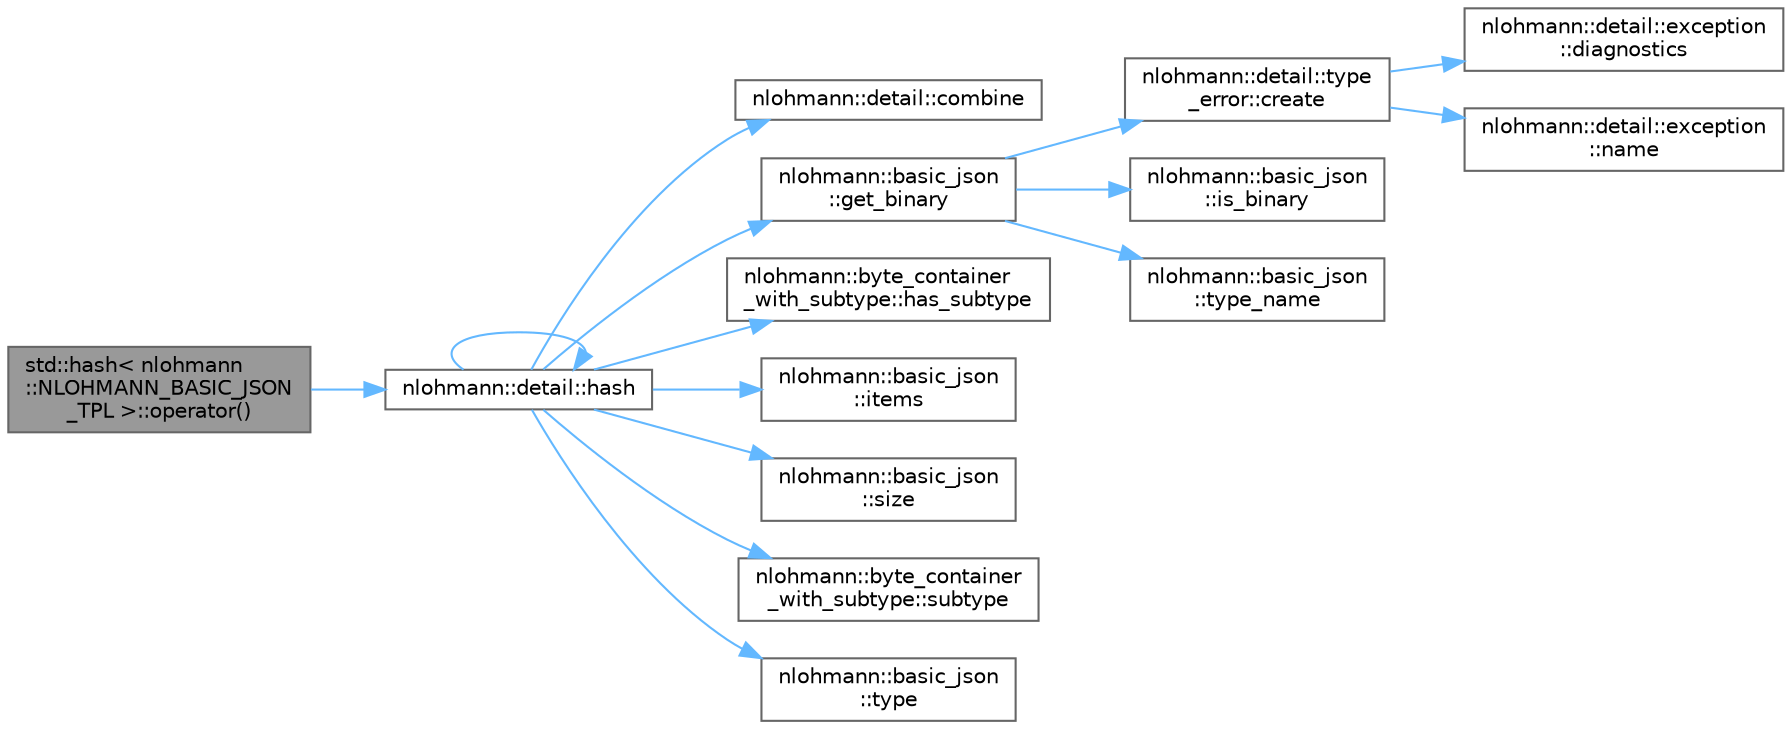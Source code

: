 digraph "std::hash&lt; nlohmann::NLOHMANN_BASIC_JSON_TPL &gt;::operator()"
{
 // LATEX_PDF_SIZE
  bgcolor="transparent";
  edge [fontname=Helvetica,fontsize=10,labelfontname=Helvetica,labelfontsize=10];
  node [fontname=Helvetica,fontsize=10,shape=box,height=0.2,width=0.4];
  rankdir="LR";
  Node1 [id="Node000001",label="std::hash\< nlohmann\l::NLOHMANN_BASIC_JSON\l_TPL \>::operator()",height=0.2,width=0.4,color="gray40", fillcolor="grey60", style="filled", fontcolor="black",tooltip=" "];
  Node1 -> Node2 [id="edge1_Node000001_Node000002",color="steelblue1",style="solid",tooltip=" "];
  Node2 [id="Node000002",label="nlohmann::detail::hash",height=0.2,width=0.4,color="grey40", fillcolor="white", style="filled",URL="$namespacenlohmann_1_1detail.html#a679e5e522ac6afa5d5923292fab450b8",tooltip="hash a JSON value"];
  Node2 -> Node3 [id="edge2_Node000002_Node000003",color="steelblue1",style="solid",tooltip=" "];
  Node3 [id="Node000003",label="nlohmann::detail::combine",height=0.2,width=0.4,color="grey40", fillcolor="white", style="filled",URL="$namespacenlohmann_1_1detail.html#a66eb4d912b6f872d6983f7d0826f32c6",tooltip=" "];
  Node2 -> Node4 [id="edge3_Node000002_Node000004",color="steelblue1",style="solid",tooltip=" "];
  Node4 [id="Node000004",label="nlohmann::basic_json\l::get_binary",height=0.2,width=0.4,color="grey40", fillcolor="white", style="filled",URL="$classnlohmann_1_1basic__json.html#a23c2e02101cc62e1aec1d6ddaef0e340",tooltip="get a binary value"];
  Node4 -> Node5 [id="edge4_Node000004_Node000005",color="steelblue1",style="solid",tooltip=" "];
  Node5 [id="Node000005",label="nlohmann::detail::type\l_error::create",height=0.2,width=0.4,color="grey40", fillcolor="white", style="filled",URL="$classnlohmann_1_1detail_1_1type__error.html#a838a5e301cf97289c2d106b9ace1470f",tooltip=" "];
  Node5 -> Node6 [id="edge5_Node000005_Node000006",color="steelblue1",style="solid",tooltip=" "];
  Node6 [id="Node000006",label="nlohmann::detail::exception\l::diagnostics",height=0.2,width=0.4,color="grey40", fillcolor="white", style="filled",URL="$classnlohmann_1_1detail_1_1exception.html#aa353a7dba4fd179f7224b8a2a238a264",tooltip=" "];
  Node5 -> Node7 [id="edge6_Node000005_Node000007",color="steelblue1",style="solid",tooltip=" "];
  Node7 [id="Node000007",label="nlohmann::detail::exception\l::name",height=0.2,width=0.4,color="grey40", fillcolor="white", style="filled",URL="$classnlohmann_1_1detail_1_1exception.html#abf41a7e9178356314082284e6cfea278",tooltip=" "];
  Node4 -> Node8 [id="edge7_Node000004_Node000008",color="steelblue1",style="solid",tooltip=" "];
  Node8 [id="Node000008",label="nlohmann::basic_json\l::is_binary",height=0.2,width=0.4,color="grey40", fillcolor="white", style="filled",URL="$classnlohmann_1_1basic__json.html#a9576224f7b3ff812a308e7c1e784ea80",tooltip="return whether value is a binary array"];
  Node4 -> Node9 [id="edge8_Node000004_Node000009",color="steelblue1",style="solid",tooltip=" "];
  Node9 [id="Node000009",label="nlohmann::basic_json\l::type_name",height=0.2,width=0.4,color="grey40", fillcolor="white", style="filled",URL="$classnlohmann_1_1basic__json.html#ab8811fc4eab6091b32b34b3ac3e90474",tooltip="return the type as string"];
  Node2 -> Node10 [id="edge9_Node000002_Node000010",color="steelblue1",style="solid",tooltip=" "];
  Node10 [id="Node000010",label="nlohmann::byte_container\l_with_subtype::has_subtype",height=0.2,width=0.4,color="grey40", fillcolor="white", style="filled",URL="$classnlohmann_1_1byte__container__with__subtype.html#a9fc42fb07003bf7048c2f1fc79478e02",tooltip="return whether the value has a subtype"];
  Node2 -> Node2 [id="edge10_Node000002_Node000002",color="steelblue1",style="solid",tooltip=" "];
  Node2 -> Node11 [id="edge11_Node000002_Node000011",color="steelblue1",style="solid",tooltip=" "];
  Node11 [id="Node000011",label="nlohmann::basic_json\l::items",height=0.2,width=0.4,color="grey40", fillcolor="white", style="filled",URL="$classnlohmann_1_1basic__json.html#a02ed1d1f38310ccc2fbb02d2b75387a2",tooltip="helper to access iterator member functions in range-based for"];
  Node2 -> Node12 [id="edge12_Node000002_Node000012",color="steelblue1",style="solid",tooltip=" "];
  Node12 [id="Node000012",label="nlohmann::basic_json\l::size",height=0.2,width=0.4,color="grey40", fillcolor="white", style="filled",URL="$classnlohmann_1_1basic__json.html#a33c7c8638bb0b12e6d1b69d8106dd2e0",tooltip="returns the number of elements"];
  Node2 -> Node13 [id="edge13_Node000002_Node000013",color="steelblue1",style="solid",tooltip=" "];
  Node13 [id="Node000013",label="nlohmann::byte_container\l_with_subtype::subtype",height=0.2,width=0.4,color="grey40", fillcolor="white", style="filled",URL="$classnlohmann_1_1byte__container__with__subtype.html#abe68a969df28c8cb0b63355b4d38ec1a",tooltip="return the binary subtype"];
  Node2 -> Node14 [id="edge14_Node000002_Node000014",color="steelblue1",style="solid",tooltip=" "];
  Node14 [id="Node000014",label="nlohmann::basic_json\l::type",height=0.2,width=0.4,color="grey40", fillcolor="white", style="filled",URL="$classnlohmann_1_1basic__json.html#a5b7c4b35a0ad9f97474912a08965d7ad",tooltip="return the type of the JSON value (explicit)"];
}
